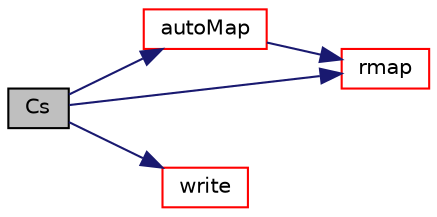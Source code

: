 digraph "Cs"
{
  bgcolor="transparent";
  edge [fontname="Helvetica",fontsize="10",labelfontname="Helvetica",labelfontsize="10"];
  node [fontname="Helvetica",fontsize="10",shape=record];
  rankdir="LR";
  Node1 [label="Cs",height=0.2,width=0.4,color="black", fillcolor="grey75", style="filled", fontcolor="black"];
  Node1 -> Node2 [color="midnightblue",fontsize="10",style="solid",fontname="Helvetica"];
  Node2 [label="autoMap",height=0.2,width=0.4,color="red",URL="$a01717.html#a0ab0c43ce90d756c88dd81e3d0a9eef5",tooltip="Map (and resize as needed) from self given a mapping object. "];
  Node2 -> Node3 [color="midnightblue",fontsize="10",style="solid",fontname="Helvetica"];
  Node3 [label="rmap",height=0.2,width=0.4,color="red",URL="$a01717.html#a713277715ccc0a5ef466b0516d44731f",tooltip="Reverse map the given fvPatchField onto this fvPatchField. "];
  Node1 -> Node3 [color="midnightblue",fontsize="10",style="solid",fontname="Helvetica"];
  Node1 -> Node4 [color="midnightblue",fontsize="10",style="solid",fontname="Helvetica"];
  Node4 [label="write",height=0.2,width=0.4,color="red",URL="$a01717.html#a0941061ad5a26be83b4107d05750ace6",tooltip="Write. "];
}
